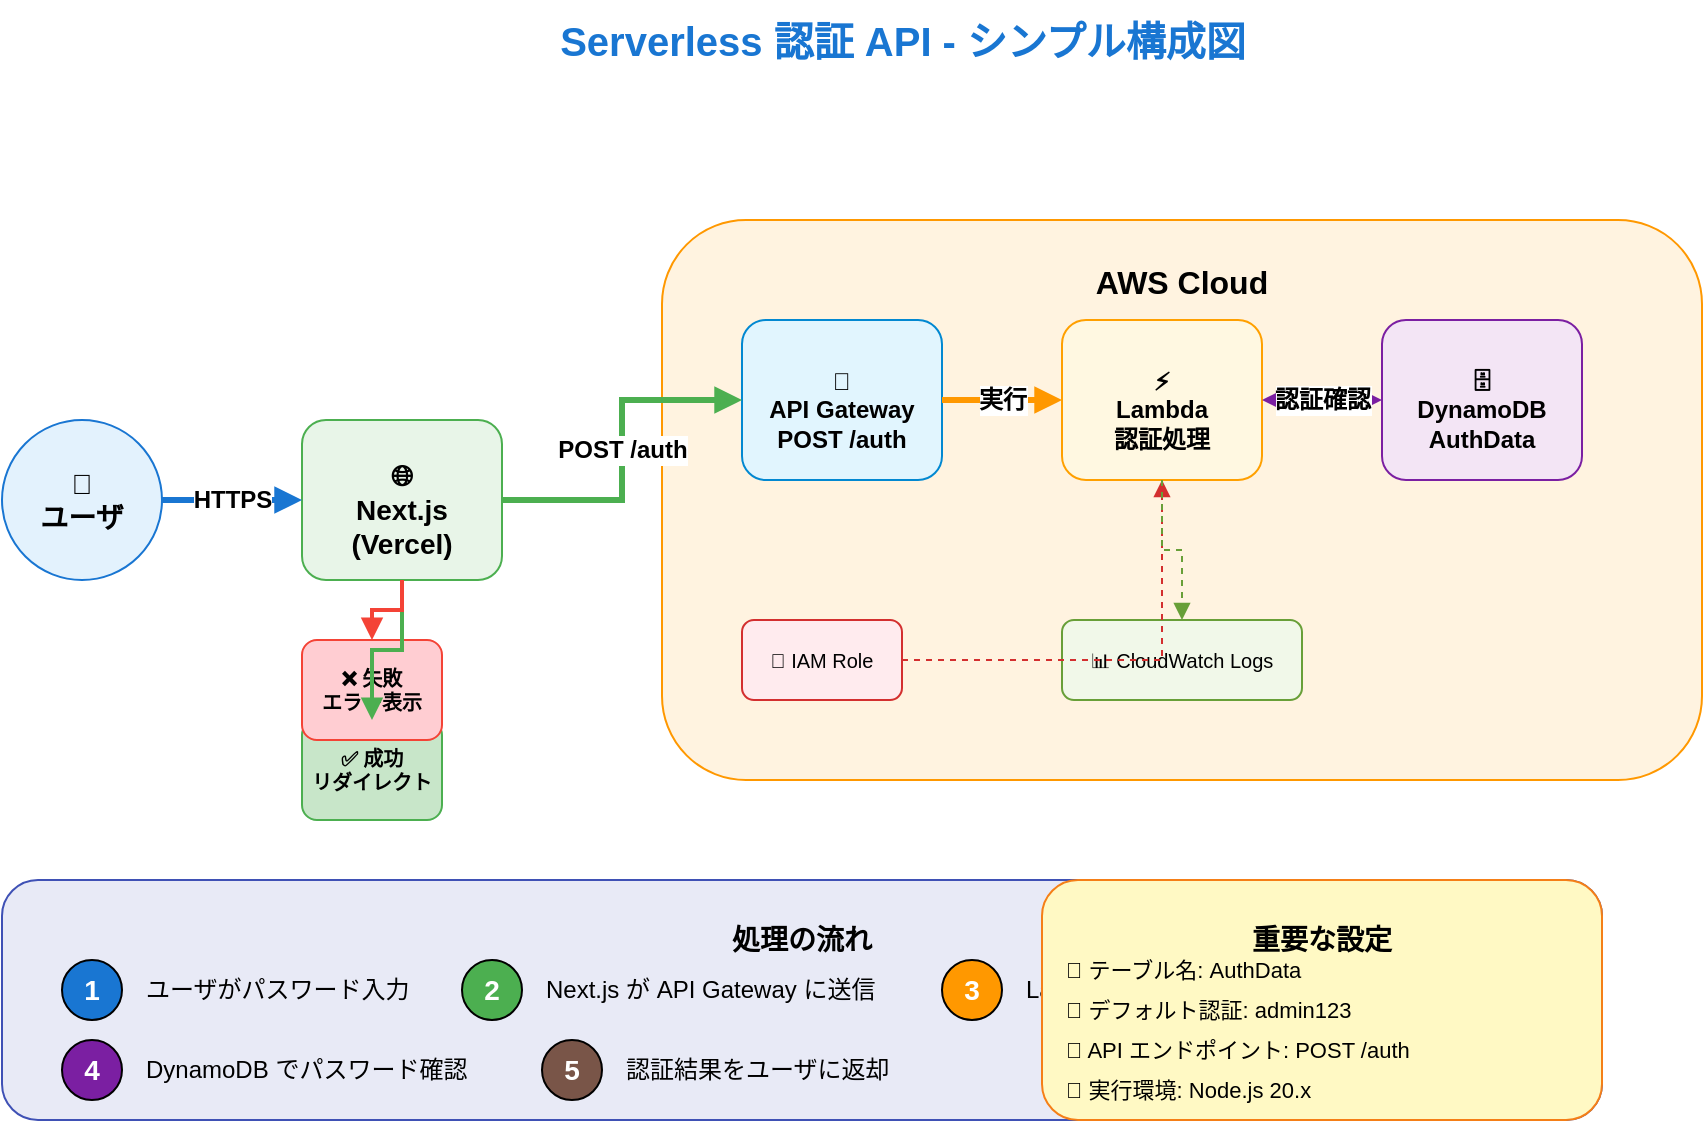 <mxfile version="24.7.17">
  <diagram name="Simple AWS Architecture" id="simple-serverless-auth">
    <mxGraphModel dx="1200" dy="800" grid="1" gridSize="10" guides="1" tooltips="1" connect="1" arrows="1" fold="1" page="1" pageScale="1" pageWidth="1000" pageHeight="700" math="0" shadow="0">
      <root>
        <mxCell id="0" />
        <mxCell id="1" parent="0" />
        
        <!-- Title -->
        <mxCell id="title" value="Serverless 認証 API - シンプル構成図" style="text;html=1;align=center;verticalAlign=middle;resizable=0;points=[];autosize=1;strokeColor=none;fillColor=none;fontSize=20;fontStyle=1;fontColor=#1976D2;" vertex="1" parent="1">
          <mxGeometry x="300" y="40" width="400" height="40" as="geometry" />
        </mxCell>
        
        <!-- User -->
        <mxCell id="user" value="👤&#xa;ユーザ" style="ellipse;whiteSpace=wrap;html=1;fillColor=#E3F2FD;strokeColor=#1976D2;fontSize=14;fontStyle=1;" vertex="1" parent="1">
          <mxGeometry x="50" y="250" width="80" height="80" as="geometry" />
        </mxCell>
        
        <!-- Frontend -->
        <mxCell id="frontend" value="🌐&#xa;Next.js&#xa;(Vercel)" style="rounded=1;whiteSpace=wrap;html=1;fillColor=#E8F5E8;strokeColor=#4CAF50;fontSize=14;fontStyle=1;spacingTop=10;" vertex="1" parent="1">
          <mxGeometry x="200" y="250" width="100" height="80" as="geometry" />
        </mxCell>
        
        <!-- AWS Cloud Container -->
        <mxCell id="aws-container" value="AWS Cloud" style="rounded=1;whiteSpace=wrap;html=1;fillColor=#FFF3E0;strokeColor=#FF9800;verticalAlign=top;fontSize=16;fontStyle=1;spacingTop=15;" vertex="1" parent="1">
          <mxGeometry x="380" y="150" width="520" height="280" as="geometry" />
        </mxCell>
        
        <!-- API Gateway -->
        <mxCell id="api-gateway" value="🚪&#xa;API Gateway&#xa;POST /auth" style="rounded=1;whiteSpace=wrap;html=1;fillColor=#E1F5FE;strokeColor=#0288D1;fontSize=12;fontStyle=1;spacingTop=10;" vertex="1" parent="1">
          <mxGeometry x="420" y="200" width="100" height="80" as="geometry" />
        </mxCell>
        
        <!-- Lambda -->
        <mxCell id="lambda" value="⚡&#xa;Lambda&#xa;認証処理" style="rounded=1;whiteSpace=wrap;html=1;fillColor=#FFF8E1;strokeColor=#FFA000;fontSize=12;fontStyle=1;spacingTop=10;" vertex="1" parent="1">
          <mxGeometry x="580" y="200" width="100" height="80" as="geometry" />
        </mxCell>
        
        <!-- DynamoDB -->
        <mxCell id="dynamodb" value="🗄️&#xa;DynamoDB&#xa;AuthData" style="rounded=1;whiteSpace=wrap;html=1;fillColor=#F3E5F5;strokeColor=#7B1FA2;fontSize=12;fontStyle=1;spacingTop=10;" vertex="1" parent="1">
          <mxGeometry x="740" y="200" width="100" height="80" as="geometry" />
        </mxCell>
        
        <!-- CloudWatch (small) -->
        <mxCell id="cloudwatch" value="📊 CloudWatch Logs" style="rounded=1;whiteSpace=wrap;html=1;fillColor=#F1F8E9;strokeColor=#689F38;fontSize=10;" vertex="1" parent="1">
          <mxGeometry x="580" y="350" width="120" height="40" as="geometry" />
        </mxCell>
        
        <!-- IAM Role (small) -->
        <mxCell id="iam" value="🔐 IAM Role" style="rounded=1;whiteSpace=wrap;html=1;fillColor=#FFEBEE;strokeColor=#D32F2F;fontSize=10;" vertex="1" parent="1">
          <mxGeometry x="420" y="350" width="80" height="40" as="geometry" />
        </mxCell>
        
        <!-- Main Flow Arrows -->
        <mxCell id="flow1" value="HTTPS" style="edgeStyle=orthogonalEdgeStyle;html=1;endArrow=block;startArrow=none;endFill=1;strokeColor=#1976D2;rounded=0;strokeWidth=3;fontSize=12;fontStyle=1;" edge="1" parent="1" source="user" target="frontend">
          <mxGeometry width="100" relative="1" as="geometry" />
        </mxCell>
        
        <mxCell id="flow2" value="POST /auth" style="edgeStyle=orthogonalEdgeStyle;html=1;endArrow=block;startArrow=none;endFill=1;strokeColor=#4CAF50;rounded=0;strokeWidth=3;fontSize=12;fontStyle=1;" edge="1" parent="1" source="frontend" target="api-gateway">
          <mxGeometry width="100" relative="1" as="geometry" />
        </mxCell>
        
        <mxCell id="flow3" value="実行" style="edgeStyle=orthogonalEdgeStyle;html=1;endArrow=block;startArrow=none;endFill=1;strokeColor=#FF9800;rounded=0;strokeWidth=3;fontSize=12;fontStyle=1;" edge="1" parent="1" source="api-gateway" target="lambda">
          <mxGeometry width="100" relative="1" as="geometry" />
        </mxCell>
        
        <mxCell id="flow4" value="認証確認" style="edgeStyle=orthogonalEdgeStyle;html=1;endArrow=block;startArrow=block;endFill=1;startFill=1;strokeColor=#7B1FA2;rounded=0;strokeWidth=3;fontSize=12;fontStyle=1;" edge="1" parent="1" source="lambda" target="dynamodb">
          <mxGeometry width="100" relative="1" as="geometry" />
        </mxCell>
        
        <!-- Support Arrows (thinner) -->
        <mxCell id="support1" value="" style="edgeStyle=orthogonalEdgeStyle;html=1;endArrow=block;startArrow=none;endFill=1;strokeColor=#D32F2F;rounded=0;strokeWidth=1;dashed=1;" edge="1" parent="1" source="iam" target="lambda">
          <mxGeometry width="100" relative="1" as="geometry" />
        </mxCell>
        
        <mxCell id="support2" value="" style="edgeStyle=orthogonalEdgeStyle;html=1;endArrow=block;startArrow=none;endFill=1;strokeColor=#689F38;rounded=0;strokeWidth=1;dashed=1;" edge="1" parent="1" source="lambda" target="cloudwatch">
          <mxGeometry width="100" relative="1" as="geometry" />
        </mxCell>
        
        <!-- Data Flow Steps -->
        <mxCell id="steps-container" value="処理の流れ" style="rounded=1;whiteSpace=wrap;html=1;fillColor=#E8EAF6;strokeColor=#3F51B5;verticalAlign=top;fontSize=14;fontStyle=1;spacingTop=15;" vertex="1" parent="1">
          <mxGeometry x="50" y="480" width="800" height="120" as="geometry" />
        </mxCell>
        
        <mxCell id="step1" value="1" style="ellipse;whiteSpace=wrap;html=1;fillColor=#1976D2;fontColor=white;fontSize=14;fontStyle=1;" vertex="1" parent="1">
          <mxGeometry x="80" y="520" width="30" height="30" as="geometry" />
        </mxCell>
        <mxCell id="step1-text" value="ユーザがパスワード入力" style="text;html=1;align=left;verticalAlign=middle;resizable=0;points=[];autosize=1;strokeColor=none;fillColor=none;fontSize=12;" vertex="1" parent="1">
          <mxGeometry x="120" y="520" width="140" height="30" as="geometry" />
        </mxCell>
        
        <mxCell id="step2" value="2" style="ellipse;whiteSpace=wrap;html=1;fillColor=#4CAF50;fontColor=white;fontSize=14;fontStyle=1;" vertex="1" parent="1">
          <mxGeometry x="280" y="520" width="30" height="30" as="geometry" />
        </mxCell>
        <mxCell id="step2-text" value="Next.js が API Gateway に送信" style="text;html=1;align=left;verticalAlign=middle;resizable=0;points=[];autosize=1;strokeColor=none;fillColor=none;fontSize=12;" vertex="1" parent="1">
          <mxGeometry x="320" y="520" width="180" height="30" as="geometry" />
        </mxCell>
        
        <mxCell id="step3" value="3" style="ellipse;whiteSpace=wrap;html=1;fillColor=#FF9800;fontColor=white;fontSize=14;fontStyle=1;" vertex="1" parent="1">
          <mxGeometry x="520" y="520" width="30" height="30" as="geometry" />
        </mxCell>
        <mxCell id="step3-text" value="Lambda で認証処理実行" style="text;html=1;align=left;verticalAlign=middle;resizable=0;points=[];autosize=1;strokeColor=none;fillColor=none;fontSize=12;" vertex="1" parent="1">
          <mxGeometry x="560" y="520" width="150" height="30" as="geometry" />
        </mxCell>
        
        <mxCell id="step4" value="4" style="ellipse;whiteSpace=wrap;html=1;fillColor=#7B1FA2;fontColor=white;fontSize=14;fontStyle=1;" vertex="1" parent="1">
          <mxGeometry x="80" y="560" width="30" height="30" as="geometry" />
        </mxCell>
        <mxCell id="step4-text" value="DynamoDB でパスワード確認" style="text;html=1;align=left;verticalAlign=middle;resizable=0;points=[];autosize=1;strokeColor=none;fillColor=none;fontSize=12;" vertex="1" parent="1">
          <mxGeometry x="120" y="560" width="170" height="30" as="geometry" />
        </mxCell>
        
        <mxCell id="step5" value="5" style="ellipse;whiteSpace=wrap;html=1;fillColor=#795548;fontColor=white;fontSize=14;fontStyle=1;" vertex="1" parent="1">
          <mxGeometry x="320" y="560" width="30" height="30" as="geometry" />
        </mxCell>
        <mxCell id="step5-text" value="認証結果をユーザに返却" style="text;html=1;align=left;verticalAlign=middle;resizable=0;points=[];autosize=1;strokeColor=none;fillColor=none;fontSize=12;" vertex="1" parent="1">
          <mxGeometry x="360" y="560" width="150" height="30" as="geometry" />
        </mxCell>
        
        <!-- Key Info Box -->
        <mxCell id="info-container" value="重要な設定" style="rounded=1;whiteSpace=wrap;html=1;fillColor=#FFF9C4;strokeColor=#F57F17;verticalAlign=top;fontSize=14;fontStyle=1;spacingTop=15;" vertex="1" parent="1">
          <mxGeometry x="570" y="480" width="280" height="120" as="geometry" />
        </mxCell>
        
        <mxCell id="info1" value="💾 テーブル名: AuthData" style="text;html=1;align=left;verticalAlign=middle;resizable=0;points=[];autosize=1;strokeColor=none;fillColor=none;fontSize=11;" vertex="1" parent="1">
          <mxGeometry x="580" y="510" width="140" height="30" as="geometry" />
        </mxCell>
        
        <mxCell id="info2" value="🔑 デフォルト認証: admin123" style="text;html=1;align=left;verticalAlign=middle;resizable=0;points=[];autosize=1;strokeColor=none;fillColor=none;fontSize=11;" vertex="1" parent="1">
          <mxGeometry x="580" y="530" width="170" height="30" as="geometry" />
        </mxCell>
        
        <mxCell id="info3" value="📍 API エンドポイント: POST /auth" style="text;html=1;align=left;verticalAlign=middle;resizable=0;points=[];autosize=1;strokeColor=none;fillColor=none;fontSize=11;" vertex="1" parent="1">
          <mxGeometry x="580" y="550" width="190" height="30" as="geometry" />
        </mxCell>
        
        <mxCell id="info4" value="🚀 実行環境: Node.js 20.x" style="text;html=1;align=left;verticalAlign=middle;resizable=0;points=[];autosize=1;strokeColor=none;fillColor=none;fontSize=11;" vertex="1" parent="1">
          <mxGeometry x="580" y="570" width="160" height="30" as="geometry" />
        </mxCell>
        
        <!-- Success/Error Flow -->
        <mxCell id="result-success" value="✅ 成功&#xa;リダイレクト" style="rounded=1;whiteSpace=wrap;html=1;fillColor=#C8E6C9;strokeColor=#4CAF50;fontSize=10;fontStyle=1;" vertex="1" parent="1">
          <mxGeometry x="200" y="400" width="70" height="50" as="geometry" />
        </mxCell>
        
        <mxCell id="result-error" value="❌ 失敗&#xa;エラー表示" style="rounded=1;whiteSpace=wrap;html=1;fillColor=#FFCDD2;strokeColor=#F44336;fontSize=10;fontStyle=1;" vertex="1" parent="1">
          <mxGeometry x="200" y="360" width="70" height="50" as="geometry" />
        </mxCell>
        
        <mxCell id="result-arrow1" value="" style="edgeStyle=orthogonalEdgeStyle;html=1;endArrow=block;startArrow=none;endFill=1;strokeColor=#4CAF50;rounded=0;strokeWidth=2;" edge="1" parent="1" source="frontend" target="result-success">
          <mxGeometry width="100" relative="1" as="geometry" />
        </mxCell>
        
        <mxCell id="result-arrow2" value="" style="edgeStyle=orthogonalEdgeStyle;html=1;endArrow=block;startArrow=none;endFill=1;strokeColor=#F44336;rounded=0;strokeWidth=2;" edge="1" parent="1" source="frontend" target="result-error">
          <mxGeometry width="100" relative="1" as="geometry" />
        </mxCell>
        
      </root>
    </mxGraphModel>
  </diagram>
</mxfile>
